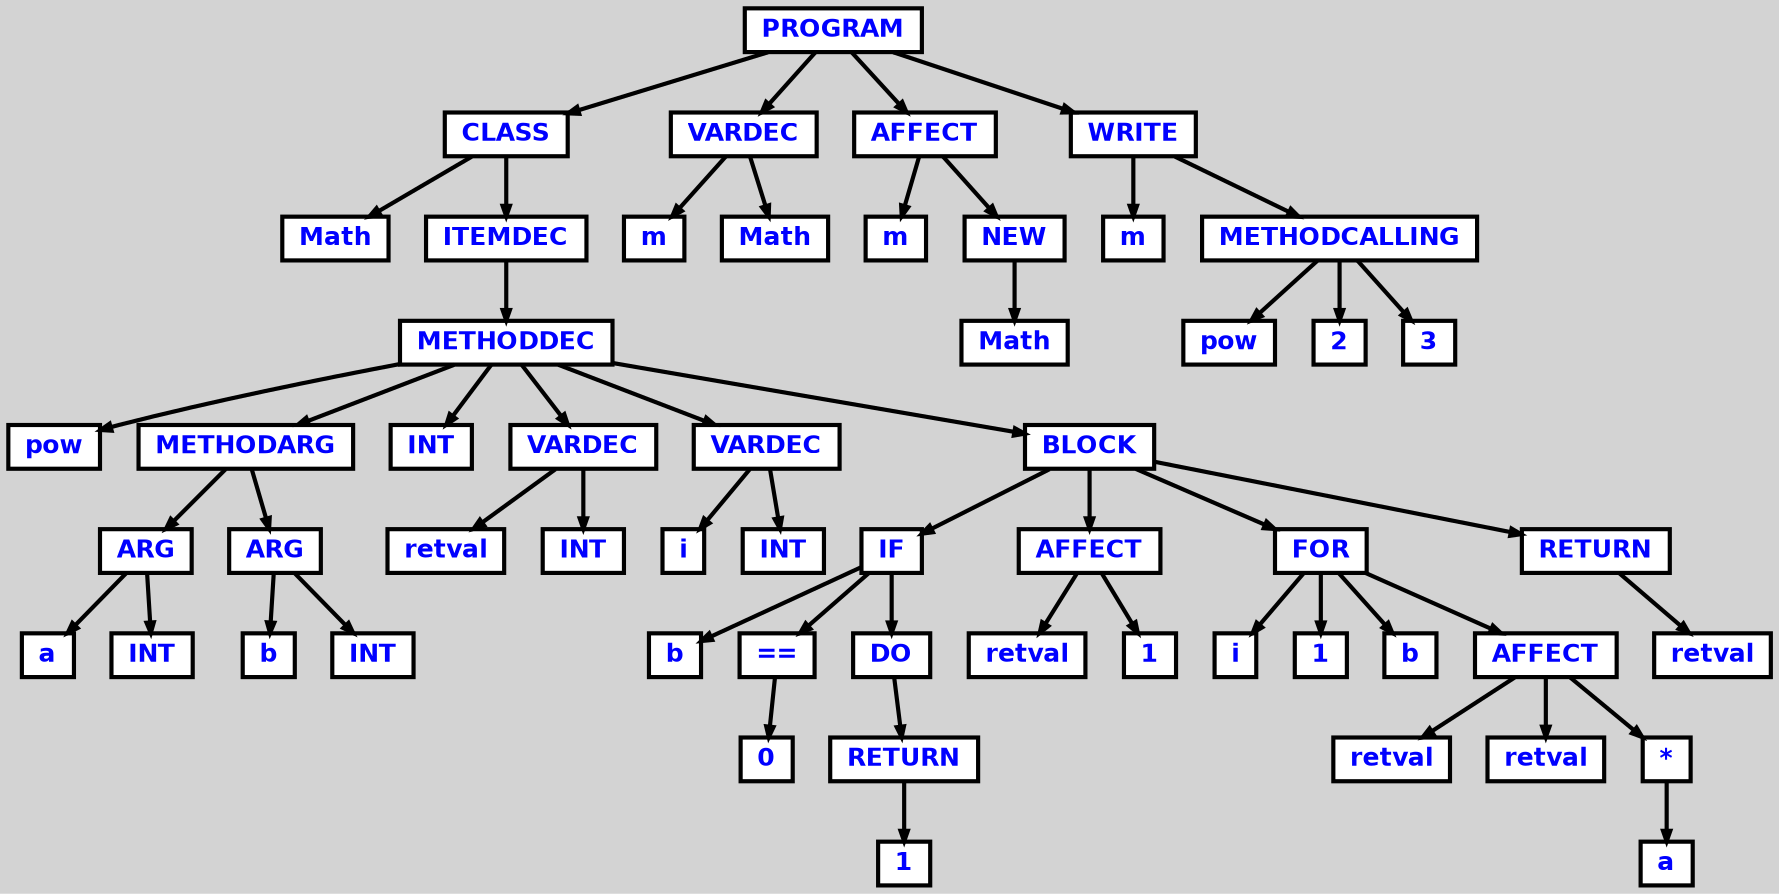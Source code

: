 digraph {

	ordering=out;
	ranksep=.4;
	bgcolor="lightgrey"; node [shape=box, fixedsize=false, fontsize=12, fontname="Helvetica-bold", fontcolor="blue"
		width=.25, height=.25, color="black", fillcolor="white", style="filled, solid, bold"];
	edge [arrowsize=.5, color="black", style="bold"]

  n0 [label="PROGRAM"];
  n1 [label="CLASS"];
  n1 [label="CLASS"];
  n2 [label="Math"];
  n3 [label="ITEMDEC"];
  n3 [label="ITEMDEC"];
  n4 [label="METHODDEC"];
  n4 [label="METHODDEC"];
  n5 [label="pow"];
  n6 [label="METHODARG"];
  n6 [label="METHODARG"];
  n7 [label="ARG"];
  n7 [label="ARG"];
  n8 [label="a"];
  n9 [label="INT"];
  n10 [label="ARG"];
  n10 [label="ARG"];
  n11 [label="b"];
  n12 [label="INT"];
  n13 [label="INT"];
  n14 [label="VARDEC"];
  n14 [label="VARDEC"];
  n15 [label="retval"];
  n16 [label="INT"];
  n17 [label="VARDEC"];
  n17 [label="VARDEC"];
  n18 [label="i"];
  n19 [label="INT"];
  n20 [label="BLOCK"];
  n20 [label="BLOCK"];
  n21 [label="IF"];
  n21 [label="IF"];
  n22 [label="b"];
  n23 [label="=="];
  n23 [label="=="];
  n24 [label="0"];
  n25 [label="DO"];
  n25 [label="DO"];
  n26 [label="RETURN"];
  n26 [label="RETURN"];
  n27 [label="1"];
  n28 [label="AFFECT"];
  n28 [label="AFFECT"];
  n29 [label="retval"];
  n30 [label="1"];
  n31 [label="FOR"];
  n31 [label="FOR"];
  n32 [label="i"];
  n33 [label="1"];
  n34 [label="b"];
  n35 [label="AFFECT"];
  n35 [label="AFFECT"];
  n36 [label="retval"];
  n37 [label="retval"];
  n38 [label="*"];
  n38 [label="*"];
  n39 [label="a"];
  n40 [label="RETURN"];
  n40 [label="RETURN"];
  n41 [label="retval"];
  n42 [label="VARDEC"];
  n42 [label="VARDEC"];
  n43 [label="m"];
  n44 [label="Math"];
  n45 [label="AFFECT"];
  n45 [label="AFFECT"];
  n46 [label="m"];
  n47 [label="NEW"];
  n47 [label="NEW"];
  n48 [label="Math"];
  n49 [label="WRITE"];
  n49 [label="WRITE"];
  n50 [label="m"];
  n51 [label="METHODCALLING"];
  n51 [label="METHODCALLING"];
  n52 [label="pow"];
  n53 [label="2"];
  n54 [label="3"];

  n0 -> n1 // "PROGRAM" -> "CLASS"
  n1 -> n2 // "CLASS" -> "Math"
  n1 -> n3 // "CLASS" -> "ITEMDEC"
  n3 -> n4 // "ITEMDEC" -> "METHODDEC"
  n4 -> n5 // "METHODDEC" -> "pow"
  n4 -> n6 // "METHODDEC" -> "METHODARG"
  n6 -> n7 // "METHODARG" -> "ARG"
  n7 -> n8 // "ARG" -> "a"
  n7 -> n9 // "ARG" -> "INT"
  n6 -> n10 // "METHODARG" -> "ARG"
  n10 -> n11 // "ARG" -> "b"
  n10 -> n12 // "ARG" -> "INT"
  n4 -> n13 // "METHODDEC" -> "INT"
  n4 -> n14 // "METHODDEC" -> "VARDEC"
  n14 -> n15 // "VARDEC" -> "retval"
  n14 -> n16 // "VARDEC" -> "INT"
  n4 -> n17 // "METHODDEC" -> "VARDEC"
  n17 -> n18 // "VARDEC" -> "i"
  n17 -> n19 // "VARDEC" -> "INT"
  n4 -> n20 // "METHODDEC" -> "BLOCK"
  n20 -> n21 // "BLOCK" -> "IF"
  n21 -> n22 // "IF" -> "b"
  n21 -> n23 // "IF" -> "=="
  n23 -> n24 // "==" -> "0"
  n21 -> n25 // "IF" -> "DO"
  n25 -> n26 // "DO" -> "RETURN"
  n26 -> n27 // "RETURN" -> "1"
  n20 -> n28 // "BLOCK" -> "AFFECT"
  n28 -> n29 // "AFFECT" -> "retval"
  n28 -> n30 // "AFFECT" -> "1"
  n20 -> n31 // "BLOCK" -> "FOR"
  n31 -> n32 // "FOR" -> "i"
  n31 -> n33 // "FOR" -> "1"
  n31 -> n34 // "FOR" -> "b"
  n31 -> n35 // "FOR" -> "AFFECT"
  n35 -> n36 // "AFFECT" -> "retval"
  n35 -> n37 // "AFFECT" -> "retval"
  n35 -> n38 // "AFFECT" -> "*"
  n38 -> n39 // "*" -> "a"
  n20 -> n40 // "BLOCK" -> "RETURN"
  n40 -> n41 // "RETURN" -> "retval"
  n0 -> n42 // "PROGRAM" -> "VARDEC"
  n42 -> n43 // "VARDEC" -> "m"
  n42 -> n44 // "VARDEC" -> "Math"
  n0 -> n45 // "PROGRAM" -> "AFFECT"
  n45 -> n46 // "AFFECT" -> "m"
  n45 -> n47 // "AFFECT" -> "NEW"
  n47 -> n48 // "NEW" -> "Math"
  n0 -> n49 // "PROGRAM" -> "WRITE"
  n49 -> n50 // "WRITE" -> "m"
  n49 -> n51 // "WRITE" -> "METHODCALLING"
  n51 -> n52 // "METHODCALLING" -> "pow"
  n51 -> n53 // "METHODCALLING" -> "2"
  n51 -> n54 // "METHODCALLING" -> "3"

}
